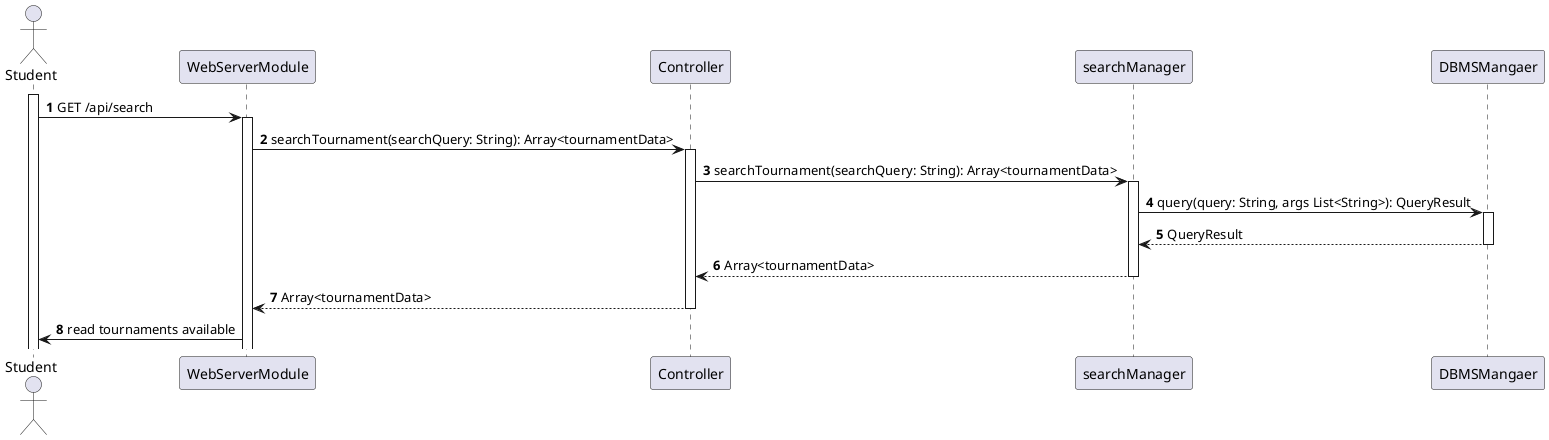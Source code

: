 @startuml

autonumber
actor Student as U
participant searchManager as SM
participant WebServerModule as WS
participant Controller as C
participant searchMangaer as SM
participant DBMSMangaer as DBMS

activate U
U->WS: GET /api/search
activate WS
WS->C: searchTournament(searchQuery: String): Array<tournamentData>
activate C 
C->SM: searchTournament(searchQuery: String): Array<tournamentData>
activate SM
SM->DBMS: query(query: String, args List<String>): QueryResult
activate DBMS
DBMS-->SM: QueryResult
deactivate DBMS
SM-->C: Array<tournamentData>
deactivate SM
C-->WS: Array<tournamentData>
deactivate C
WS->U: read tournaments available



@enduml